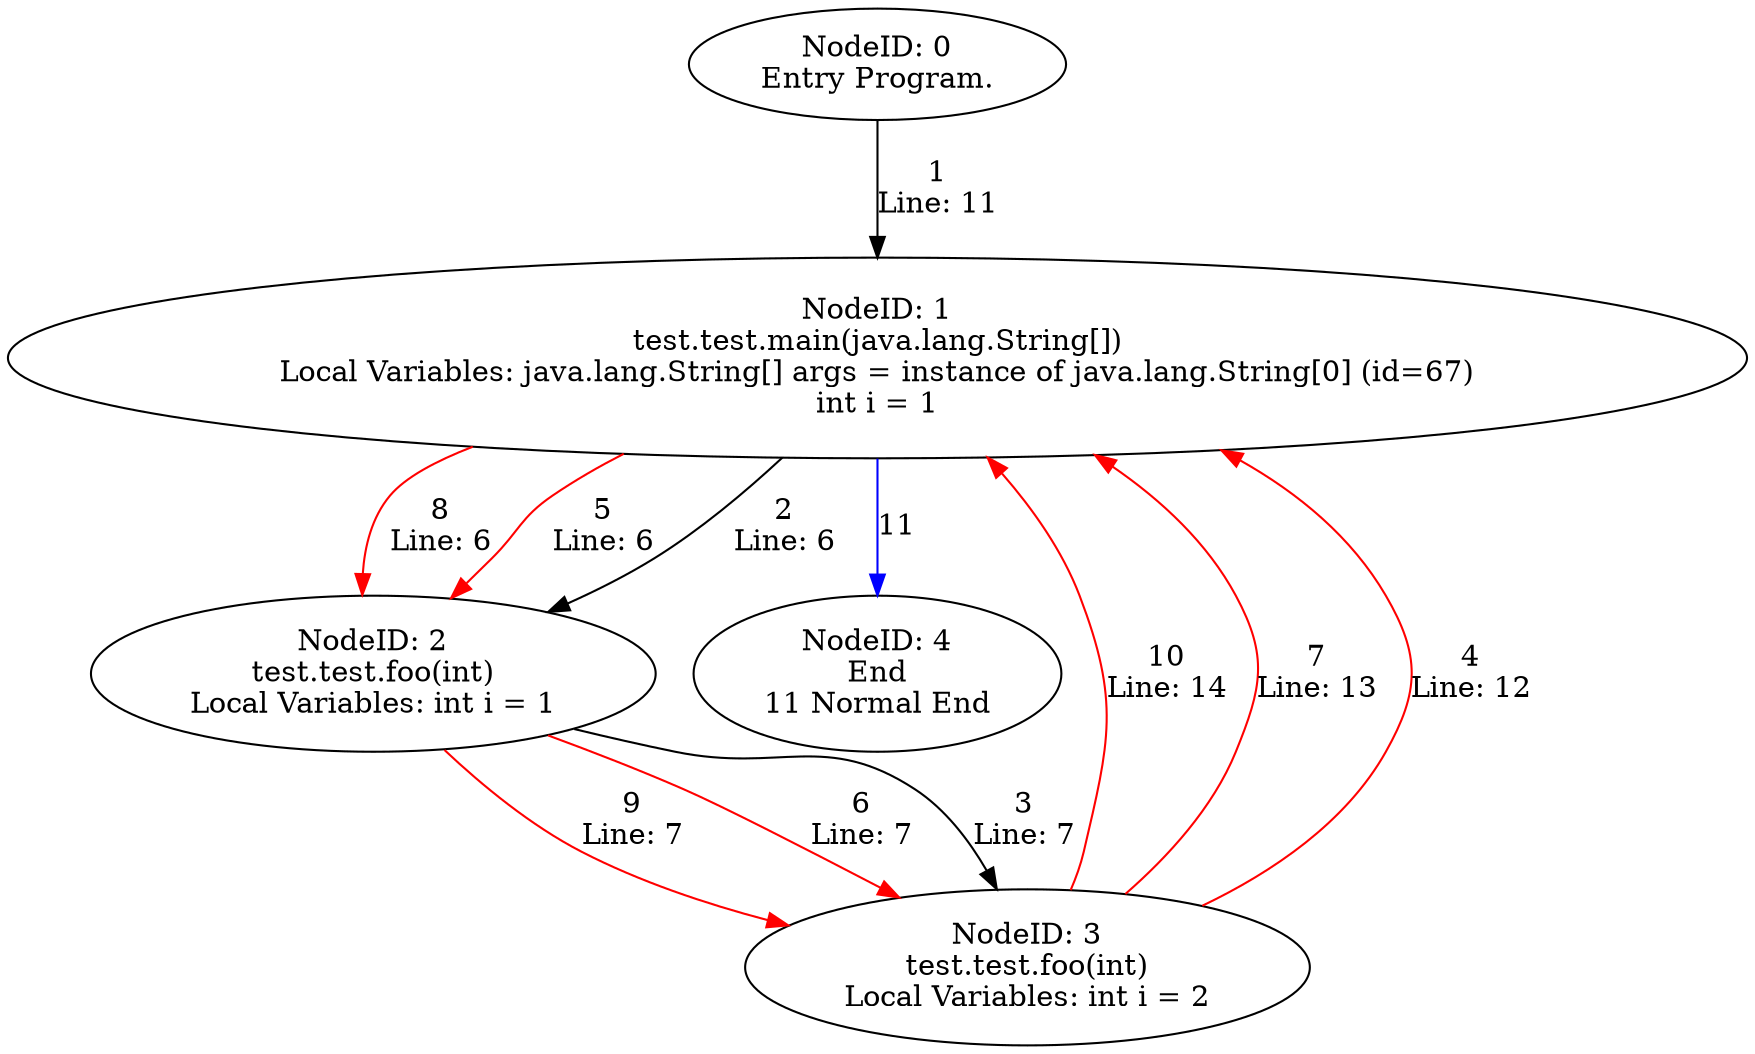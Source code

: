 digraph "dynamic graph" {
"0" ["label"="NodeID: 0\nEntry Program."]
"1" ["label"="NodeID: 1\ntest.test.main(java.lang.String[])\nLocal Variables: java.lang.String[] args = instance of java.lang.String[0] (id=67)\nint i = 1\n"]
"2" ["label"="NodeID: 2\ntest.test.foo(int)\nLocal Variables: int i = 1\n"]
"3" ["label"="NodeID: 3\ntest.test.foo(int)\nLocal Variables: int i = 2\n"]
"4" ["label"="NodeID: 4\nEnd\n11 Normal End"]
"0" -> "1" ["color"="black","label"="1\nLine: 11"]
"1" -> "4" ["color"="blue","label"="11"]
"1" -> "2" ["color"="red","label"="8\nLine: 6"]
"1" -> "2" ["color"="red","label"="5\nLine: 6"]
"1" -> "2" ["color"="black","label"="2\nLine: 6"]
"2" -> "3" ["color"="red","label"="9\nLine: 7"]
"2" -> "3" ["color"="red","label"="6\nLine: 7"]
"2" -> "3" ["color"="black","label"="3\nLine: 7"]
"3" -> "1" ["color"="red","label"="10\nLine: 14"]
"3" -> "1" ["color"="red","label"="7\nLine: 13"]
"3" -> "1" ["color"="red","label"="4\nLine: 12"]
}